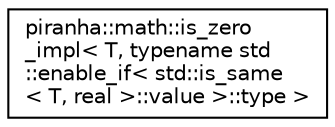 digraph "Graphical Class Hierarchy"
{
  edge [fontname="Helvetica",fontsize="10",labelfontname="Helvetica",labelfontsize="10"];
  node [fontname="Helvetica",fontsize="10",shape=record];
  rankdir="LR";
  Node0 [label="piranha::math::is_zero\l_impl\< T, typename std\l::enable_if\< std::is_same\l\< T, real \>::value \>::type \>",height=0.2,width=0.4,color="black", fillcolor="white", style="filled",URL="$structpiranha_1_1math_1_1is__zero__impl_3_01_t_00_01typename_01std_1_1enable__if_3_01std_1_1is__0f5293ccea14433d6d670df85edcd144.html",tooltip="Specialisation of the piranha::math::is_zero() functor for piranha::real. "];
}
